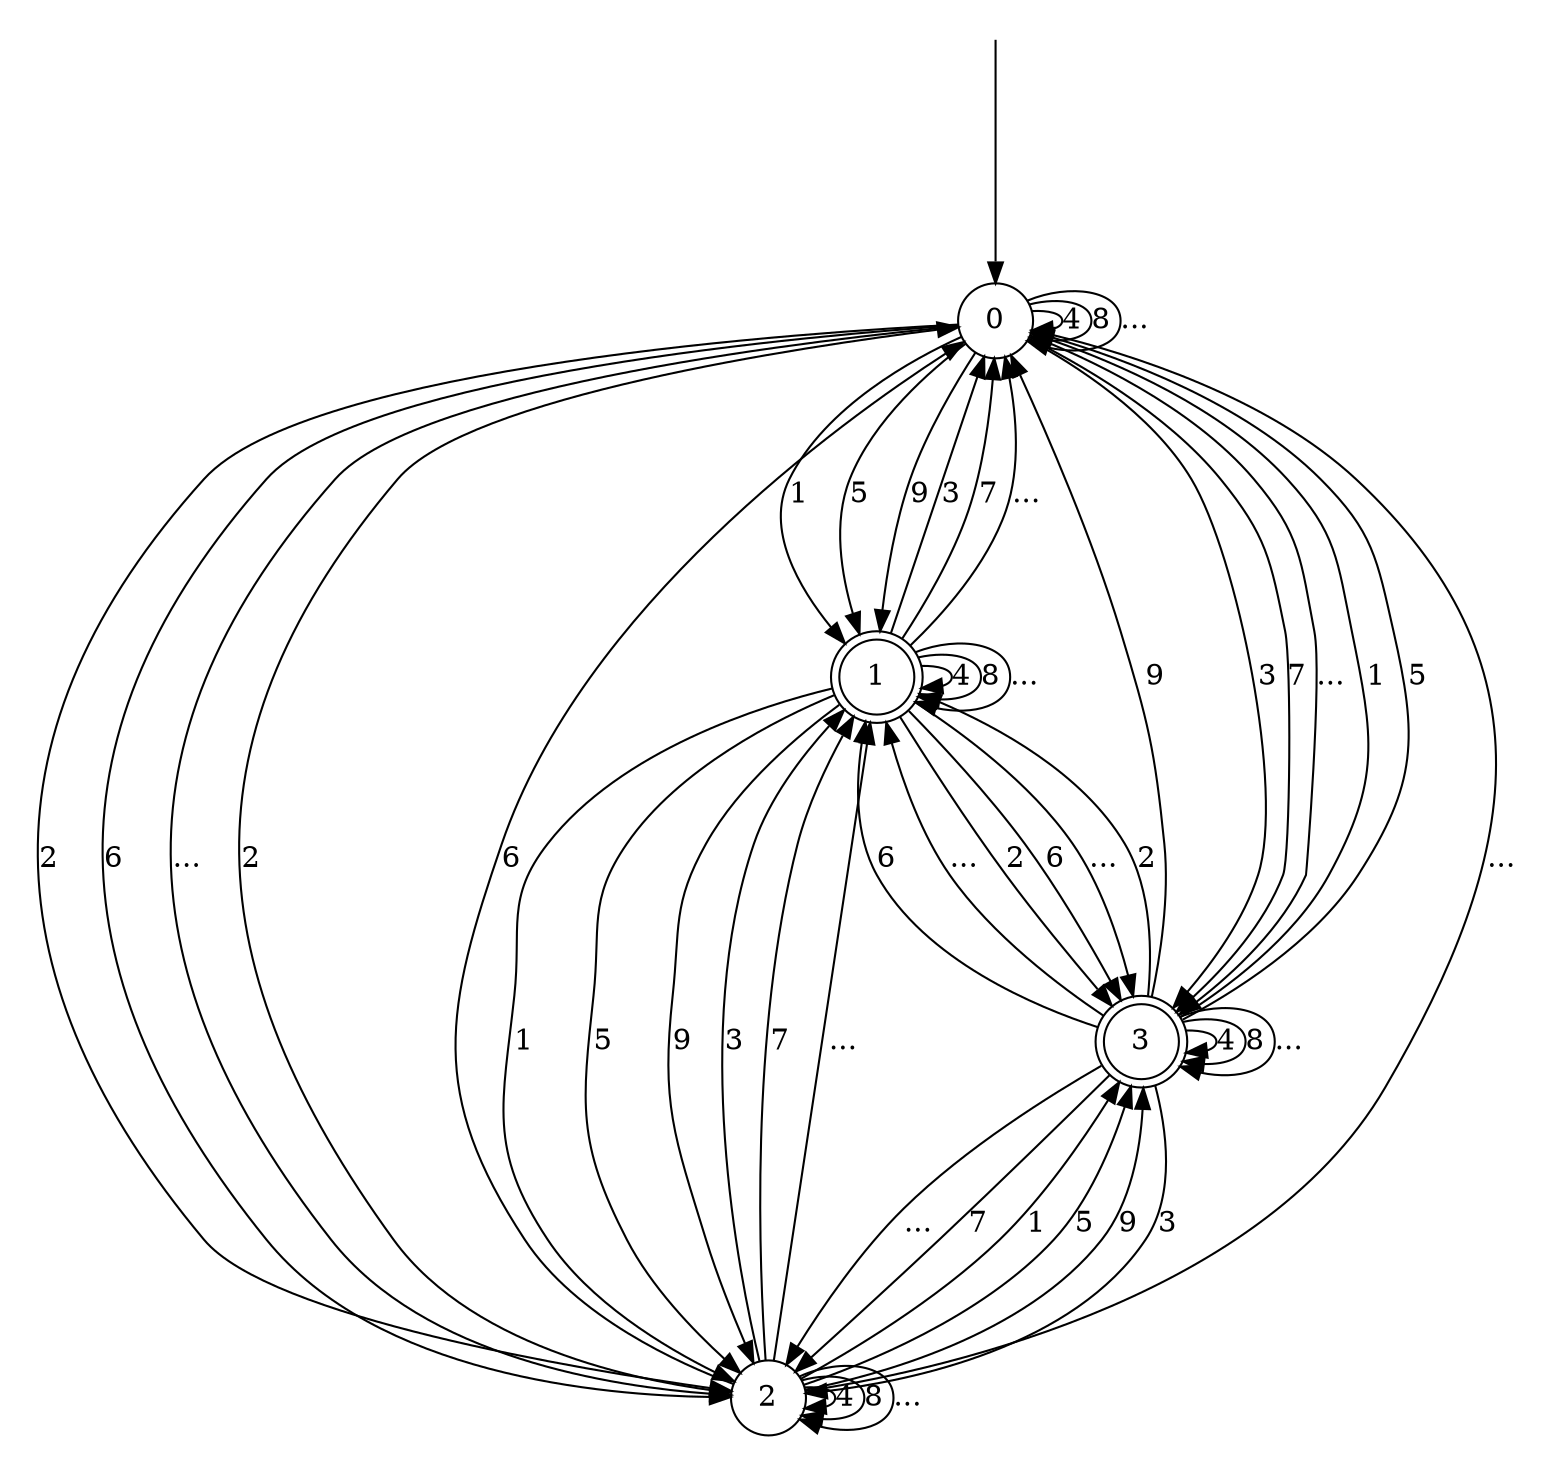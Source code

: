 digraph g {
    graph [pad="0.25", nodesep="0.2", ranksep="1.6"];
    splines="true";
	s0 [shape="circle" label="0"];
	s1 [shape="doublecircle" label="1"];
	s2 [shape="circle" label="2"];
	s3 [shape="doublecircle" label="3"];
	s0 -> s1 [label="1"];
	s0 -> s2 [label="2"];
	s0 -> s3 [label="3"];
	s0 -> s0 [label="4"];
	s0 -> s1 [label="5"];
	s0 -> s2 [label="6"];
	s0 -> s3 [label="7"];
	s0 -> s0 [label="8"];
	s0 -> s1 [label="9"];
	s0 -> s2 [label="..."];
	s0 -> s3 [label="..."];
	s0 -> s0 [label="..."];
	s1 -> s2 [label="1"];
	s1 -> s3 [label="2"];
	s1 -> s0 [label="3"];
	s1 -> s1 [label="4"];
	s1 -> s2 [label="5"];
	s1 -> s3 [label="6"];
	s1 -> s0 [label="7"];
	s1 -> s1 [label="8"];
	s1 -> s2 [label="9"];
	s1 -> s3 [label="..."];
	s1 -> s0 [label="..."];
	s1 -> s1 [label="..."];
	s2 -> s3 [label="1"];
	s2 -> s0 [label="2"];
	s2 -> s1 [label="3"];
	s2 -> s2 [label="4"];
	s2 -> s3 [label="5"];
	s2 -> s0 [label="6"];
	s2 -> s1 [label="7"];
	s2 -> s2 [label="8"];
	s2 -> s3 [label="9"];
	s2 -> s0 [label="..."];
	s2 -> s1 [label="..."];
	s2 -> s2 [label="..."];
	s3 -> s0 [label="1"];
	s3 -> s1 [label="2"];
	s3 -> s2 [label="3"];
	s3 -> s3 [label="4"];
	s3 -> s0 [label="5"];
	s3 -> s1 [label="6"];
	s3 -> s2 [label="7"];
	s3 -> s3 [label="8"];
	s3 -> s0 [label="9"];
	s3 -> s1 [label="..."];
	s3 -> s2 [label="..."];
	s3 -> s3 [label="..."];

__start0 [label="" shape="none" width="0" height="0"];
__start0 -> s0;

}
